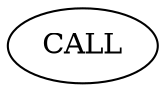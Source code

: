 digraph {
  30064771143[label=CALL ARGUMENT_INDEX="-1" CODE="pthread_exit(0)" COLUMN_NUMBER="5" DISPATCH_TYPE="STATIC_DISPATCH" LINE_NUMBER="90" METHOD_FULL_NAME="pthread_exit" NAME="pthread_exit" ORDER="7" SIGNATURE="" TYPE_FULL_NAME="ANY"]
}